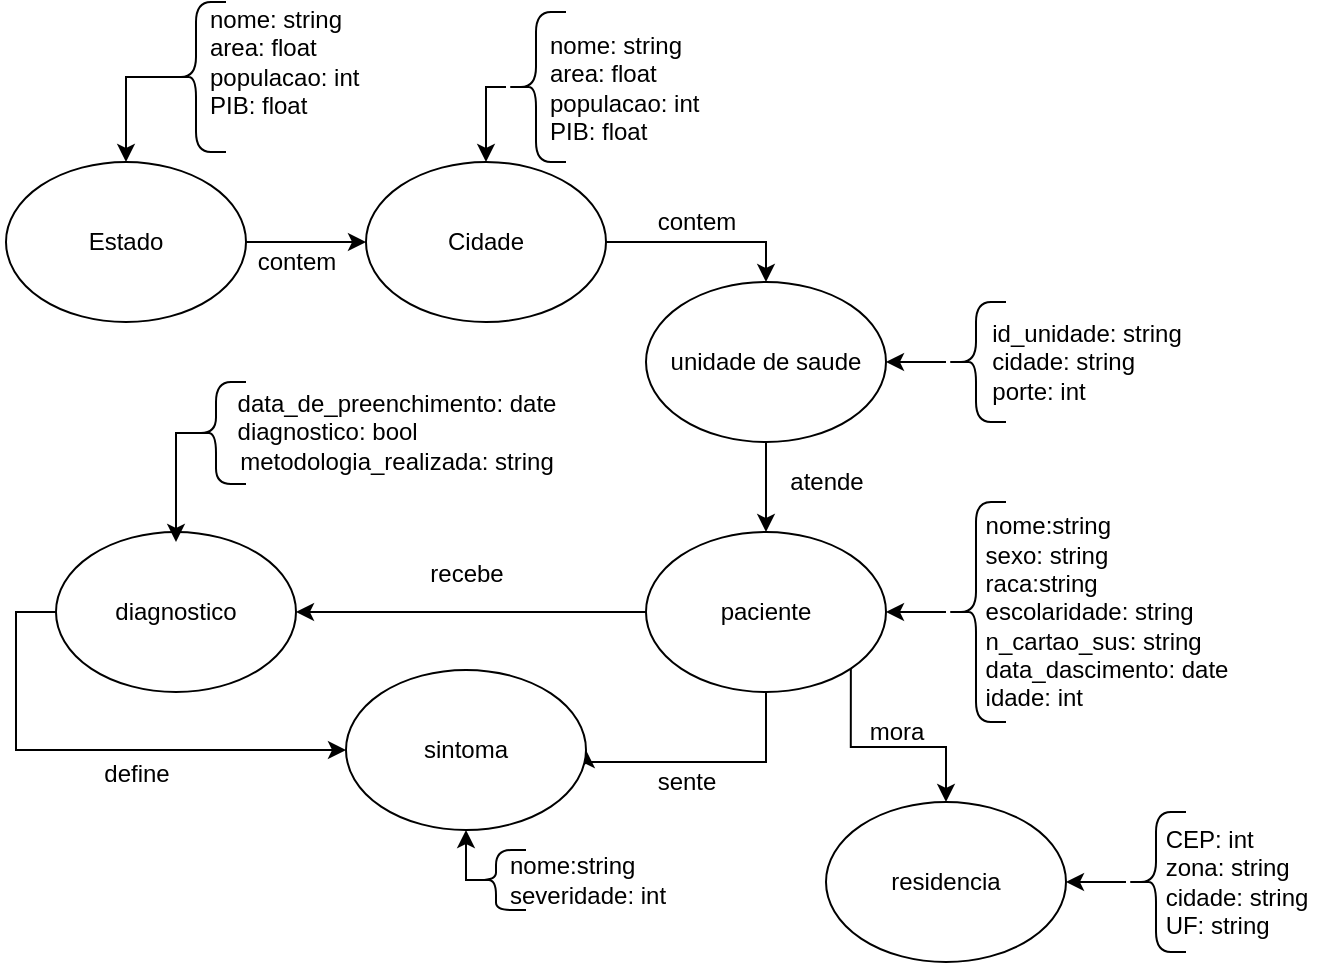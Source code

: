 <mxfile version="15.4.0" type="device"><diagram id="k2le_HcRgJ7q1LvpizYa" name="Página-1"><mxGraphModel dx="1342" dy="816" grid="1" gridSize="10" guides="1" tooltips="1" connect="1" arrows="1" fold="1" page="1" pageScale="1" pageWidth="1169" pageHeight="827" math="0" shadow="0"><root><mxCell id="0"/><mxCell id="1" parent="0"/><mxCell id="PiT1QEmkImhzyhYoCMYh-3" style="edgeStyle=orthogonalEdgeStyle;rounded=0;orthogonalLoop=1;jettySize=auto;html=1;exitX=1;exitY=0.5;exitDx=0;exitDy=0;entryX=0.5;entryY=0;entryDx=0;entryDy=0;" edge="1" parent="1" source="CzOS6omDwJx7T6XtxJx--1" target="CzOS6omDwJx7T6XtxJx--21"><mxGeometry relative="1" as="geometry"/></mxCell><mxCell id="CzOS6omDwJx7T6XtxJx--1" value="Cidade" style="ellipse;whiteSpace=wrap;html=1;" parent="1" vertex="1"><mxGeometry x="435" y="254" width="120" height="80" as="geometry"/></mxCell><mxCell id="CzOS6omDwJx7T6XtxJx--8" style="edgeStyle=orthogonalEdgeStyle;rounded=0;orthogonalLoop=1;jettySize=auto;html=1;" parent="1" source="CzOS6omDwJx7T6XtxJx--7" target="CzOS6omDwJx7T6XtxJx--1" edge="1"><mxGeometry relative="1" as="geometry"><Array as="points"><mxPoint x="495" y="217"/></Array></mxGeometry></mxCell><mxCell id="CzOS6omDwJx7T6XtxJx--7" value="" style="shape=curlyBracket;whiteSpace=wrap;html=1;rounded=1;size=0.5;" parent="1" vertex="1"><mxGeometry x="505" y="179" width="30" height="75" as="geometry"/></mxCell><mxCell id="PiT1QEmkImhzyhYoCMYh-7" style="edgeStyle=orthogonalEdgeStyle;rounded=0;orthogonalLoop=1;jettySize=auto;html=1;exitX=0;exitY=0.5;exitDx=0;exitDy=0;entryX=0;entryY=0.5;entryDx=0;entryDy=0;" edge="1" parent="1" source="CzOS6omDwJx7T6XtxJx--9" target="CzOS6omDwJx7T6XtxJx--18"><mxGeometry relative="1" as="geometry"/></mxCell><mxCell id="CzOS6omDwJx7T6XtxJx--9" value="diagnostico" style="ellipse;whiteSpace=wrap;html=1;" parent="1" vertex="1"><mxGeometry x="280" y="439" width="120" height="80" as="geometry"/></mxCell><mxCell id="PiT1QEmkImhzyhYoCMYh-11" style="edgeStyle=orthogonalEdgeStyle;rounded=0;orthogonalLoop=1;jettySize=auto;html=1;exitX=0.1;exitY=0.5;exitDx=0;exitDy=0;exitPerimeter=0;" edge="1" parent="1" source="CzOS6omDwJx7T6XtxJx--11"><mxGeometry relative="1" as="geometry"><mxPoint x="340" y="444" as="targetPoint"/><Array as="points"><mxPoint x="340" y="390"/></Array></mxGeometry></mxCell><mxCell id="CzOS6omDwJx7T6XtxJx--11" value="" style="shape=curlyBracket;whiteSpace=wrap;html=1;rounded=1;size=0.5;" parent="1" vertex="1"><mxGeometry x="345" y="364" width="30" height="51" as="geometry"/></mxCell><mxCell id="CzOS6omDwJx7T6XtxJx--12" value="residencia" style="ellipse;whiteSpace=wrap;html=1;" parent="1" vertex="1"><mxGeometry x="665" y="574" width="120" height="80" as="geometry"/></mxCell><mxCell id="CzOS6omDwJx7T6XtxJx--13" style="edgeStyle=orthogonalEdgeStyle;rounded=0;orthogonalLoop=1;jettySize=auto;html=1;" parent="1" source="CzOS6omDwJx7T6XtxJx--14" target="CzOS6omDwJx7T6XtxJx--12" edge="1"><mxGeometry relative="1" as="geometry"/></mxCell><mxCell id="CzOS6omDwJx7T6XtxJx--14" value="" style="shape=curlyBracket;whiteSpace=wrap;html=1;rounded=1;size=0.5;" parent="1" vertex="1"><mxGeometry x="815" y="579" width="30" height="70" as="geometry"/></mxCell><mxCell id="PiT1QEmkImhzyhYoCMYh-5" style="edgeStyle=orthogonalEdgeStyle;rounded=0;orthogonalLoop=1;jettySize=auto;html=1;exitX=0;exitY=0.5;exitDx=0;exitDy=0;" edge="1" parent="1" source="CzOS6omDwJx7T6XtxJx--15" target="CzOS6omDwJx7T6XtxJx--9"><mxGeometry relative="1" as="geometry"/></mxCell><mxCell id="PiT1QEmkImhzyhYoCMYh-6" style="edgeStyle=orthogonalEdgeStyle;rounded=0;orthogonalLoop=1;jettySize=auto;html=1;exitX=0.5;exitY=1;exitDx=0;exitDy=0;entryX=1;entryY=0.5;entryDx=0;entryDy=0;" edge="1" parent="1" source="CzOS6omDwJx7T6XtxJx--15" target="CzOS6omDwJx7T6XtxJx--18"><mxGeometry relative="1" as="geometry"><Array as="points"><mxPoint x="635" y="554"/><mxPoint x="545" y="554"/></Array></mxGeometry></mxCell><mxCell id="PiT1QEmkImhzyhYoCMYh-9" style="edgeStyle=orthogonalEdgeStyle;rounded=0;orthogonalLoop=1;jettySize=auto;html=1;exitX=1;exitY=1;exitDx=0;exitDy=0;entryX=0.5;entryY=0;entryDx=0;entryDy=0;" edge="1" parent="1" source="CzOS6omDwJx7T6XtxJx--15" target="CzOS6omDwJx7T6XtxJx--12"><mxGeometry relative="1" as="geometry"/></mxCell><mxCell id="CzOS6omDwJx7T6XtxJx--15" value="paciente" style="ellipse;whiteSpace=wrap;html=1;" parent="1" vertex="1"><mxGeometry x="575" y="439" width="120" height="80" as="geometry"/></mxCell><mxCell id="CzOS6omDwJx7T6XtxJx--16" style="edgeStyle=orthogonalEdgeStyle;rounded=0;orthogonalLoop=1;jettySize=auto;html=1;" parent="1" source="CzOS6omDwJx7T6XtxJx--17" target="CzOS6omDwJx7T6XtxJx--15" edge="1"><mxGeometry relative="1" as="geometry"/></mxCell><mxCell id="CzOS6omDwJx7T6XtxJx--17" value="" style="shape=curlyBracket;whiteSpace=wrap;html=1;rounded=1;size=0.5;" parent="1" vertex="1"><mxGeometry x="725" y="424" width="30" height="110" as="geometry"/></mxCell><mxCell id="CzOS6omDwJx7T6XtxJx--18" value="sintoma" style="ellipse;whiteSpace=wrap;html=1;" parent="1" vertex="1"><mxGeometry x="425" y="508" width="120" height="80" as="geometry"/></mxCell><mxCell id="CzOS6omDwJx7T6XtxJx--19" style="edgeStyle=orthogonalEdgeStyle;rounded=0;orthogonalLoop=1;jettySize=auto;html=1;exitX=0.1;exitY=0.5;exitDx=0;exitDy=0;exitPerimeter=0;" parent="1" source="CzOS6omDwJx7T6XtxJx--20" target="CzOS6omDwJx7T6XtxJx--18" edge="1"><mxGeometry relative="1" as="geometry"><Array as="points"><mxPoint x="485" y="613"/></Array></mxGeometry></mxCell><mxCell id="CzOS6omDwJx7T6XtxJx--20" value="" style="shape=curlyBracket;whiteSpace=wrap;html=1;rounded=1;size=0.5;" parent="1" vertex="1"><mxGeometry x="485" y="598" width="30" height="30" as="geometry"/></mxCell><mxCell id="PiT1QEmkImhzyhYoCMYh-4" style="edgeStyle=orthogonalEdgeStyle;rounded=0;orthogonalLoop=1;jettySize=auto;html=1;exitX=0.5;exitY=1;exitDx=0;exitDy=0;entryX=0.5;entryY=0;entryDx=0;entryDy=0;" edge="1" parent="1" source="CzOS6omDwJx7T6XtxJx--21" target="CzOS6omDwJx7T6XtxJx--15"><mxGeometry relative="1" as="geometry"/></mxCell><mxCell id="CzOS6omDwJx7T6XtxJx--21" value="unidade de saude" style="ellipse;whiteSpace=wrap;html=1;" parent="1" vertex="1"><mxGeometry x="575" y="314" width="120" height="80" as="geometry"/></mxCell><mxCell id="CzOS6omDwJx7T6XtxJx--22" style="edgeStyle=orthogonalEdgeStyle;rounded=0;orthogonalLoop=1;jettySize=auto;html=1;" parent="1" source="CzOS6omDwJx7T6XtxJx--23" target="CzOS6omDwJx7T6XtxJx--21" edge="1"><mxGeometry relative="1" as="geometry"/></mxCell><mxCell id="CzOS6omDwJx7T6XtxJx--23" value="" style="shape=curlyBracket;whiteSpace=wrap;html=1;rounded=1;size=0.5;" parent="1" vertex="1"><mxGeometry x="725" y="324" width="30" height="60" as="geometry"/></mxCell><mxCell id="PiT1QEmkImhzyhYoCMYh-2" style="edgeStyle=orthogonalEdgeStyle;rounded=0;orthogonalLoop=1;jettySize=auto;html=1;exitX=1;exitY=0.5;exitDx=0;exitDy=0;entryX=0;entryY=0.5;entryDx=0;entryDy=0;" edge="1" parent="1" source="CzOS6omDwJx7T6XtxJx--24" target="CzOS6omDwJx7T6XtxJx--1"><mxGeometry relative="1" as="geometry"/></mxCell><mxCell id="CzOS6omDwJx7T6XtxJx--24" value="Estado" style="ellipse;whiteSpace=wrap;html=1;" parent="1" vertex="1"><mxGeometry x="255" y="254" width="120" height="80" as="geometry"/></mxCell><mxCell id="CzOS6omDwJx7T6XtxJx--25" style="edgeStyle=orthogonalEdgeStyle;rounded=0;orthogonalLoop=1;jettySize=auto;html=1;exitX=0.1;exitY=0.5;exitDx=0;exitDy=0;exitPerimeter=0;" parent="1" source="CzOS6omDwJx7T6XtxJx--26" target="CzOS6omDwJx7T6XtxJx--24" edge="1"><mxGeometry relative="1" as="geometry"><Array as="points"><mxPoint x="315" y="212"/></Array></mxGeometry></mxCell><mxCell id="CzOS6omDwJx7T6XtxJx--26" value="" style="shape=curlyBracket;whiteSpace=wrap;html=1;rounded=1;size=0.5;" parent="1" vertex="1"><mxGeometry x="335" y="174" width="30" height="75" as="geometry"/></mxCell><mxCell id="CzOS6omDwJx7T6XtxJx--29" value="nome: string&lt;br&gt;area: float&lt;br&gt;populacao: int&lt;br&gt;PIB: float" style="text;html=1;align=left;verticalAlign=middle;resizable=0;points=[];autosize=1;strokeColor=none;fillColor=none;" parent="1" vertex="1"><mxGeometry x="355" y="174" width="90" height="60" as="geometry"/></mxCell><mxCell id="CzOS6omDwJx7T6XtxJx--30" value="nome: string&lt;br&gt;area: float&lt;br&gt;populacao: int&lt;br&gt;PIB: float" style="text;html=1;align=left;verticalAlign=middle;resizable=0;points=[];autosize=1;strokeColor=none;fillColor=none;" parent="1" vertex="1"><mxGeometry x="525" y="186.5" width="90" height="60" as="geometry"/></mxCell><mxCell id="CzOS6omDwJx7T6XtxJx--31" value="&lt;div style=&quot;text-align: left&quot;&gt;&lt;span&gt;nome:string&lt;/span&gt;&lt;/div&gt;&lt;div style=&quot;text-align: left&quot;&gt;&lt;span&gt;sexo: string&lt;/span&gt;&lt;/div&gt;&lt;div style=&quot;text-align: left&quot;&gt;&lt;span&gt;raca:string&lt;/span&gt;&lt;/div&gt;&lt;div style=&quot;text-align: left&quot;&gt;&lt;span&gt;escolaridade: string&lt;/span&gt;&lt;/div&gt;&lt;div style=&quot;text-align: left&quot;&gt;&lt;span&gt;n_cartao_sus: string&lt;/span&gt;&lt;/div&gt;&lt;div style=&quot;text-align: left&quot;&gt;&lt;span&gt;data_dascimento: date&lt;/span&gt;&lt;/div&gt;&lt;div style=&quot;text-align: left&quot;&gt;&lt;span&gt;idade: int&lt;/span&gt;&lt;/div&gt;" style="text;html=1;align=center;verticalAlign=middle;resizable=0;points=[];autosize=1;strokeColor=none;fillColor=none;" parent="1" vertex="1"><mxGeometry x="735" y="429" width="140" height="100" as="geometry"/></mxCell><mxCell id="CzOS6omDwJx7T6XtxJx--32" value="&lt;div style=&quot;text-align: left&quot;&gt;&lt;span&gt;CEP: int&lt;/span&gt;&lt;/div&gt;&lt;div style=&quot;text-align: left&quot;&gt;&lt;span&gt;zona: string&lt;/span&gt;&lt;/div&gt;&lt;div style=&quot;text-align: left&quot;&gt;&lt;span&gt;cidade: string&lt;/span&gt;&lt;/div&gt;&lt;div style=&quot;text-align: left&quot;&gt;&lt;span&gt;UF: string&lt;/span&gt;&lt;/div&gt;" style="text;html=1;align=center;verticalAlign=middle;resizable=0;points=[];autosize=1;strokeColor=none;fillColor=none;" parent="1" vertex="1"><mxGeometry x="825" y="584" width="90" height="60" as="geometry"/></mxCell><mxCell id="CzOS6omDwJx7T6XtxJx--33" value="&lt;div style=&quot;text-align: left&quot;&gt;&lt;span&gt;data_de_preenchimento: date&lt;/span&gt;&lt;/div&gt;&lt;div style=&quot;text-align: left&quot;&gt;&lt;span&gt;diagnostico: bool&lt;/span&gt;&lt;/div&gt;metodologia_realizada: string" style="text;html=1;align=center;verticalAlign=middle;resizable=0;points=[];autosize=1;strokeColor=none;fillColor=none;" parent="1" vertex="1"><mxGeometry x="365" y="364" width="170" height="50" as="geometry"/></mxCell><mxCell id="CzOS6omDwJx7T6XtxJx--34" value="nome:string&lt;br&gt;severidade: int" style="text;html=1;align=left;verticalAlign=middle;resizable=0;points=[];autosize=1;strokeColor=none;fillColor=none;" parent="1" vertex="1"><mxGeometry x="505" y="598" width="90" height="30" as="geometry"/></mxCell><mxCell id="PiT1QEmkImhzyhYoCMYh-1" value="&lt;div style=&quot;text-align: left&quot;&gt;&lt;span&gt;id_unidade: string&lt;/span&gt;&lt;/div&gt;&lt;div style=&quot;text-align: left&quot;&gt;&lt;span&gt;cidade: string&lt;/span&gt;&lt;/div&gt;&lt;div style=&quot;text-align: left&quot;&gt;&lt;span&gt;porte: int&lt;/span&gt;&lt;/div&gt;" style="text;html=1;align=center;verticalAlign=middle;resizable=0;points=[];autosize=1;strokeColor=none;fillColor=none;" vertex="1" parent="1"><mxGeometry x="740" y="329" width="110" height="50" as="geometry"/></mxCell><mxCell id="PiT1QEmkImhzyhYoCMYh-12" value="contem" style="text;html=1;align=center;verticalAlign=middle;resizable=0;points=[];autosize=1;strokeColor=none;fillColor=none;" vertex="1" parent="1"><mxGeometry x="375" y="294" width="50" height="20" as="geometry"/></mxCell><mxCell id="PiT1QEmkImhzyhYoCMYh-13" value="contem" style="text;html=1;align=center;verticalAlign=middle;resizable=0;points=[];autosize=1;strokeColor=none;fillColor=none;" vertex="1" parent="1"><mxGeometry x="575" y="274" width="50" height="20" as="geometry"/></mxCell><mxCell id="PiT1QEmkImhzyhYoCMYh-14" value="atende" style="text;html=1;align=center;verticalAlign=middle;resizable=0;points=[];autosize=1;strokeColor=none;fillColor=none;" vertex="1" parent="1"><mxGeometry x="640" y="404" width="50" height="20" as="geometry"/></mxCell><mxCell id="PiT1QEmkImhzyhYoCMYh-15" value="recebe" style="text;html=1;align=center;verticalAlign=middle;resizable=0;points=[];autosize=1;strokeColor=none;fillColor=none;" vertex="1" parent="1"><mxGeometry x="460" y="450" width="50" height="20" as="geometry"/></mxCell><mxCell id="PiT1QEmkImhzyhYoCMYh-16" value="define" style="text;html=1;align=center;verticalAlign=middle;resizable=0;points=[];autosize=1;strokeColor=none;fillColor=none;" vertex="1" parent="1"><mxGeometry x="295" y="550" width="50" height="20" as="geometry"/></mxCell><mxCell id="PiT1QEmkImhzyhYoCMYh-17" value="sente" style="text;html=1;align=center;verticalAlign=middle;resizable=0;points=[];autosize=1;strokeColor=none;fillColor=none;" vertex="1" parent="1"><mxGeometry x="575" y="554" width="40" height="20" as="geometry"/></mxCell><mxCell id="PiT1QEmkImhzyhYoCMYh-18" value="mora" style="text;html=1;align=center;verticalAlign=middle;resizable=0;points=[];autosize=1;strokeColor=none;fillColor=none;" vertex="1" parent="1"><mxGeometry x="680" y="529" width="40" height="20" as="geometry"/></mxCell></root></mxGraphModel></diagram></mxfile>